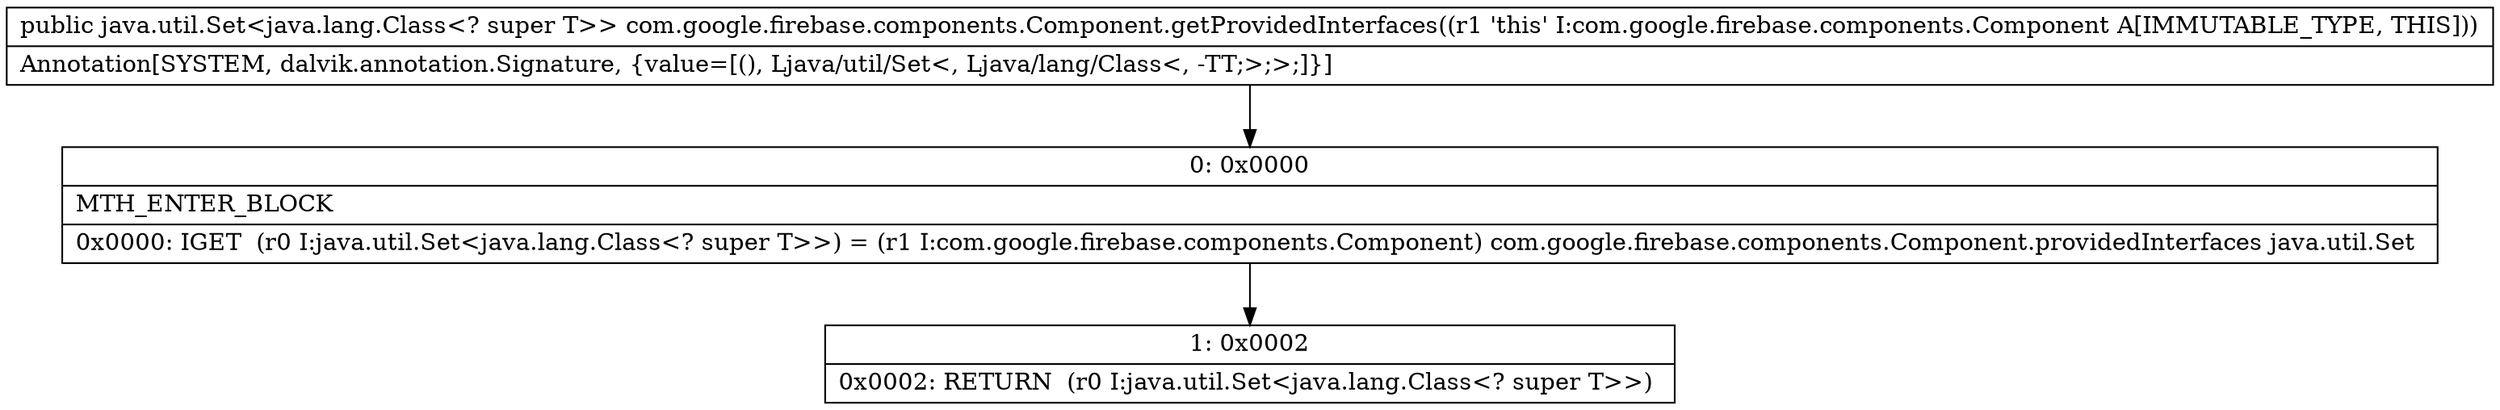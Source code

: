 digraph "CFG forcom.google.firebase.components.Component.getProvidedInterfaces()Ljava\/util\/Set;" {
Node_0 [shape=record,label="{0\:\ 0x0000|MTH_ENTER_BLOCK\l|0x0000: IGET  (r0 I:java.util.Set\<java.lang.Class\<? super T\>\>) = (r1 I:com.google.firebase.components.Component) com.google.firebase.components.Component.providedInterfaces java.util.Set \l}"];
Node_1 [shape=record,label="{1\:\ 0x0002|0x0002: RETURN  (r0 I:java.util.Set\<java.lang.Class\<? super T\>\>) \l}"];
MethodNode[shape=record,label="{public java.util.Set\<java.lang.Class\<? super T\>\> com.google.firebase.components.Component.getProvidedInterfaces((r1 'this' I:com.google.firebase.components.Component A[IMMUTABLE_TYPE, THIS]))  | Annotation[SYSTEM, dalvik.annotation.Signature, \{value=[(), Ljava\/util\/Set\<, Ljava\/lang\/Class\<, \-TT;\>;\>;]\}]\l}"];
MethodNode -> Node_0;
Node_0 -> Node_1;
}

